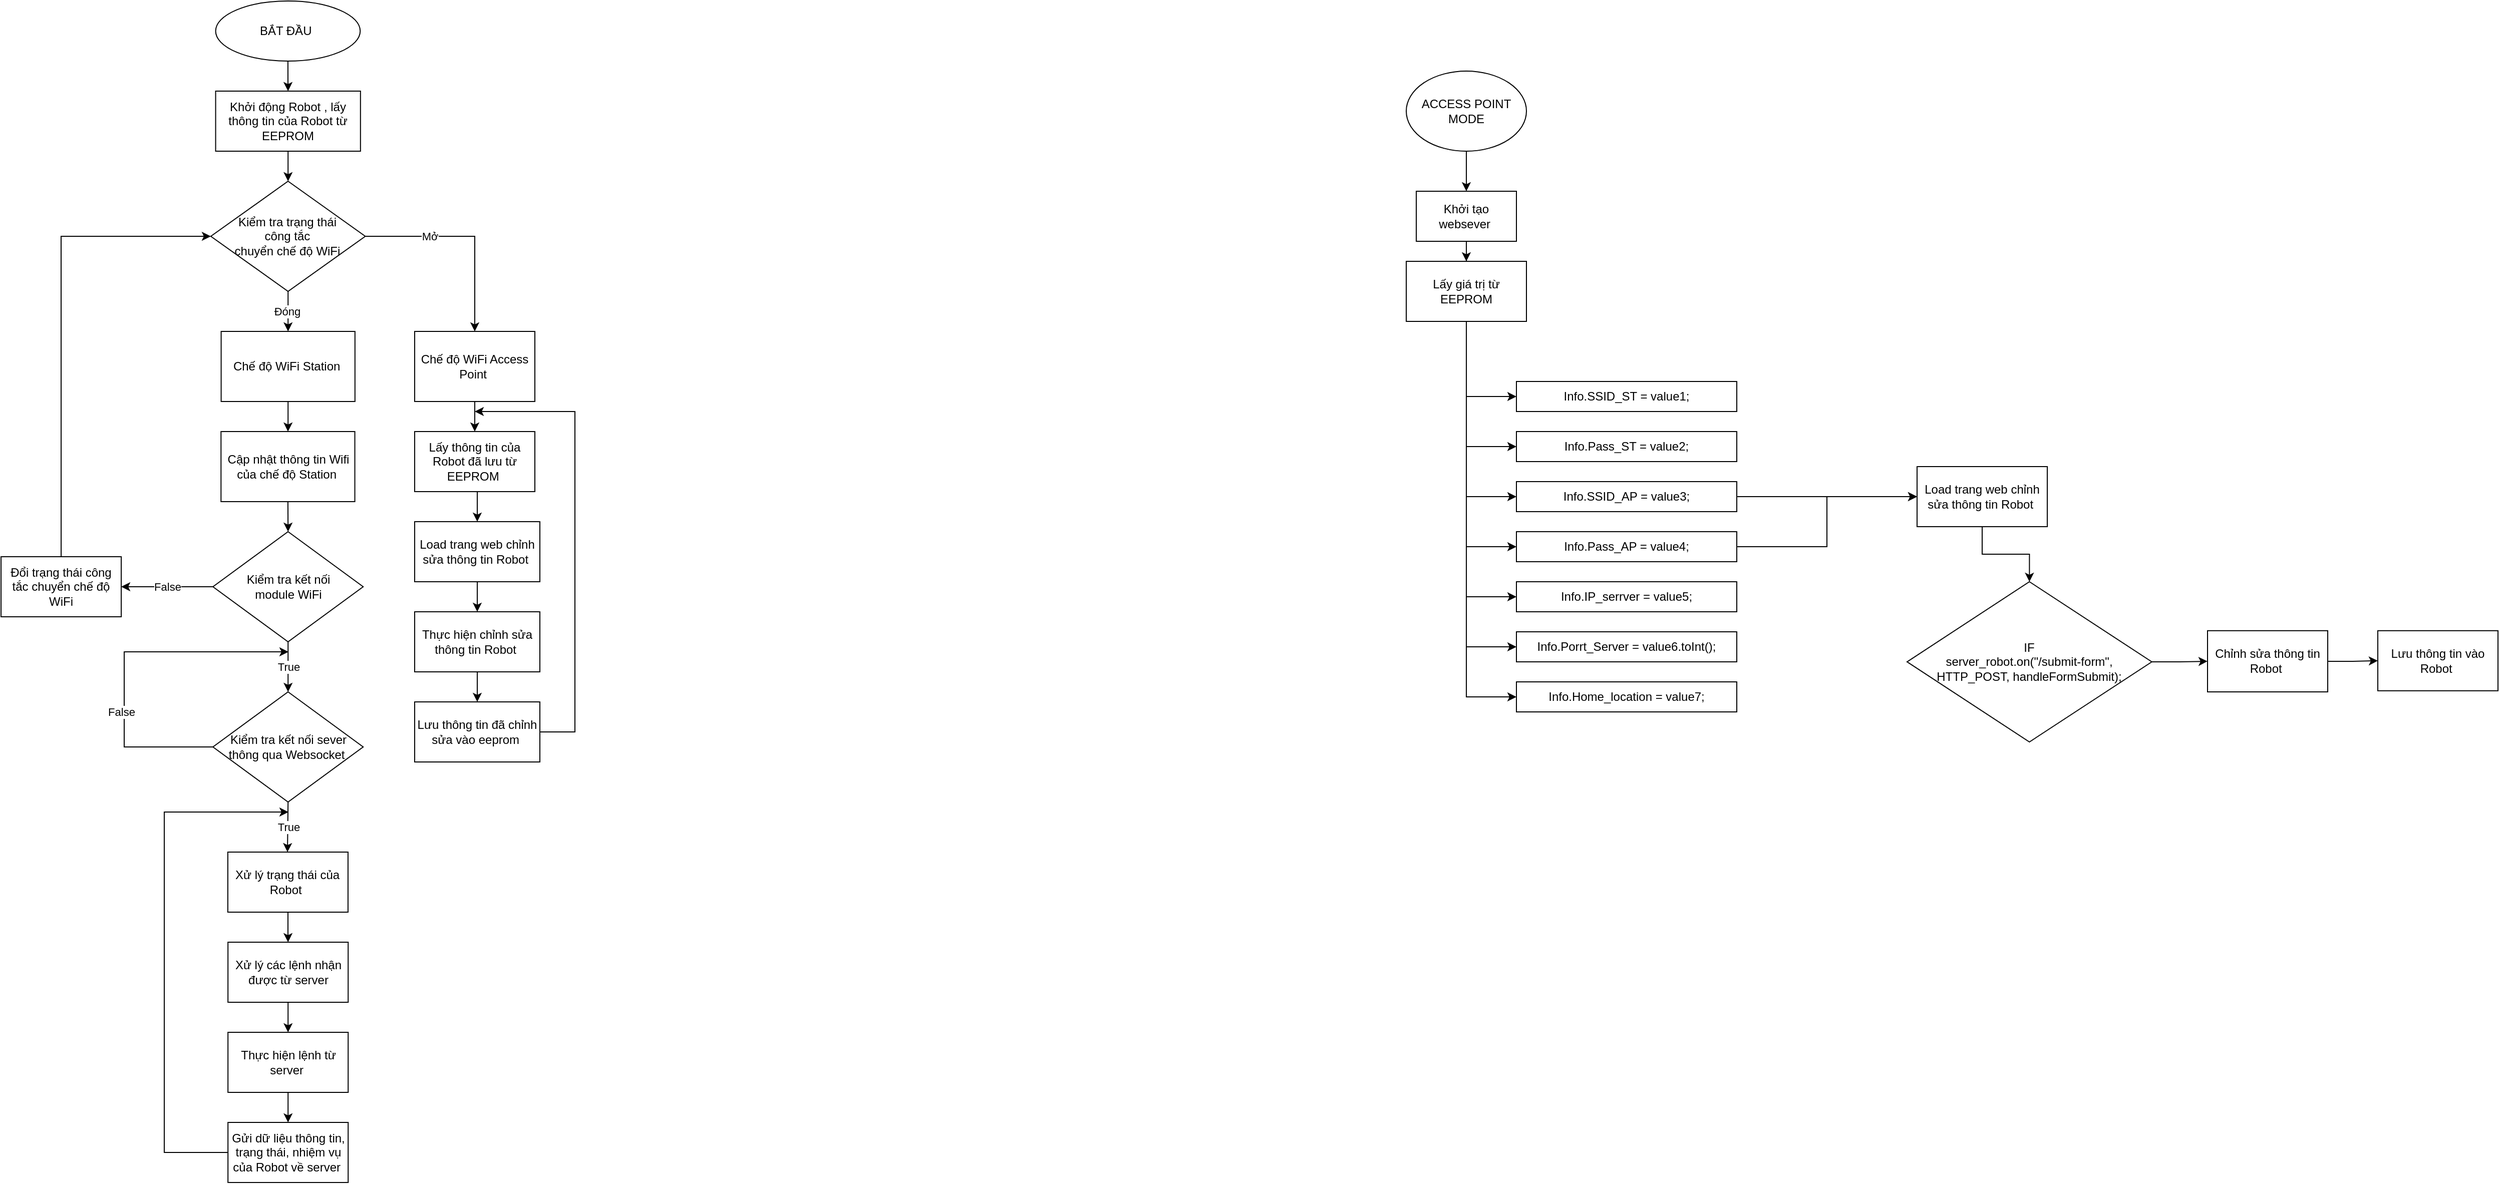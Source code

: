 <mxfile version="21.6.8" type="github">
  <diagram id="C5RBs43oDa-KdzZeNtuy" name="Page-1">
    <mxGraphModel dx="1750" dy="890" grid="1" gridSize="10" guides="1" tooltips="1" connect="1" arrows="1" fold="1" page="1" pageScale="1" pageWidth="3000" pageHeight="3000" math="0" shadow="0">
      <root>
        <mxCell id="WIyWlLk6GJQsqaUBKTNV-0" />
        <mxCell id="WIyWlLk6GJQsqaUBKTNV-1" parent="WIyWlLk6GJQsqaUBKTNV-0" />
        <mxCell id="Kg9cEvBB_XG9NirIX-OQ-119" value="" style="edgeStyle=orthogonalEdgeStyle;rounded=0;orthogonalLoop=1;jettySize=auto;html=1;" edge="1" parent="WIyWlLk6GJQsqaUBKTNV-1" source="Kg9cEvBB_XG9NirIX-OQ-0" target="Kg9cEvBB_XG9NirIX-OQ-118">
          <mxGeometry relative="1" as="geometry" />
        </mxCell>
        <mxCell id="Kg9cEvBB_XG9NirIX-OQ-0" value="BẮT ĐẦU&amp;nbsp;" style="ellipse;whiteSpace=wrap;html=1;" vertex="1" parent="WIyWlLk6GJQsqaUBKTNV-1">
          <mxGeometry x="531.29" y="350" width="144.35" height="60" as="geometry" />
        </mxCell>
        <mxCell id="Kg9cEvBB_XG9NirIX-OQ-4" value="Kiểm tra trạng thái &lt;br&gt;công tắc &lt;br&gt;chuyển chế độ WiFi" style="rhombus;whiteSpace=wrap;html=1;" vertex="1" parent="WIyWlLk6GJQsqaUBKTNV-1">
          <mxGeometry x="526.48" y="530" width="154.24" height="110" as="geometry" />
        </mxCell>
        <mxCell id="Kg9cEvBB_XG9NirIX-OQ-189" value="" style="edgeStyle=orthogonalEdgeStyle;rounded=0;orthogonalLoop=1;jettySize=auto;html=1;" edge="1" parent="WIyWlLk6GJQsqaUBKTNV-1" source="Kg9cEvBB_XG9NirIX-OQ-27" target="Kg9cEvBB_XG9NirIX-OQ-188">
          <mxGeometry relative="1" as="geometry" />
        </mxCell>
        <mxCell id="Kg9cEvBB_XG9NirIX-OQ-27" value="Chế độ WiFi Station&amp;nbsp;" style="whiteSpace=wrap;html=1;" vertex="1" parent="WIyWlLk6GJQsqaUBKTNV-1">
          <mxGeometry x="536.8" y="680" width="133.6" height="70" as="geometry" />
        </mxCell>
        <mxCell id="Kg9cEvBB_XG9NirIX-OQ-59" style="edgeStyle=orthogonalEdgeStyle;rounded=0;orthogonalLoop=1;jettySize=auto;html=1;exitX=0.5;exitY=1;exitDx=0;exitDy=0;entryX=0;entryY=0.5;entryDx=0;entryDy=0;" edge="1" parent="WIyWlLk6GJQsqaUBKTNV-1" source="Kg9cEvBB_XG9NirIX-OQ-45" target="Kg9cEvBB_XG9NirIX-OQ-65">
          <mxGeometry relative="1" as="geometry">
            <mxPoint x="1730" y="670" as="sourcePoint" />
            <mxPoint x="1780" y="1045" as="targetPoint" />
          </mxGeometry>
        </mxCell>
        <mxCell id="Kg9cEvBB_XG9NirIX-OQ-45" value="Lấy giá trị từ EEPROM" style="whiteSpace=wrap;html=1;" vertex="1" parent="WIyWlLk6GJQsqaUBKTNV-1">
          <mxGeometry x="1720" y="610" width="120" height="60" as="geometry" />
        </mxCell>
        <mxCell id="Kg9cEvBB_XG9NirIX-OQ-47" value="Info.SSID_ST = value1;" style="whiteSpace=wrap;html=1;" vertex="1" parent="WIyWlLk6GJQsqaUBKTNV-1">
          <mxGeometry x="1830" y="730" width="220" height="30" as="geometry" />
        </mxCell>
        <mxCell id="Kg9cEvBB_XG9NirIX-OQ-49" value="Info.Pass_ST = value2;" style="whiteSpace=wrap;html=1;" vertex="1" parent="WIyWlLk6GJQsqaUBKTNV-1">
          <mxGeometry x="1830" y="780" width="220" height="30" as="geometry" />
        </mxCell>
        <mxCell id="Kg9cEvBB_XG9NirIX-OQ-108" style="edgeStyle=orthogonalEdgeStyle;rounded=0;orthogonalLoop=1;jettySize=auto;html=1;exitX=1;exitY=0.5;exitDx=0;exitDy=0;entryX=0;entryY=0.5;entryDx=0;entryDy=0;" edge="1" parent="WIyWlLk6GJQsqaUBKTNV-1" source="Kg9cEvBB_XG9NirIX-OQ-51" target="Kg9cEvBB_XG9NirIX-OQ-91">
          <mxGeometry relative="1" as="geometry" />
        </mxCell>
        <mxCell id="Kg9cEvBB_XG9NirIX-OQ-51" value="Info.SSID_AP = value3;" style="whiteSpace=wrap;html=1;" vertex="1" parent="WIyWlLk6GJQsqaUBKTNV-1">
          <mxGeometry x="1830" y="830" width="220" height="30" as="geometry" />
        </mxCell>
        <mxCell id="Kg9cEvBB_XG9NirIX-OQ-113" style="edgeStyle=orthogonalEdgeStyle;rounded=0;orthogonalLoop=1;jettySize=auto;html=1;exitX=1;exitY=0.5;exitDx=0;exitDy=0;entryX=0;entryY=0.5;entryDx=0;entryDy=0;" edge="1" parent="WIyWlLk6GJQsqaUBKTNV-1" source="Kg9cEvBB_XG9NirIX-OQ-53" target="Kg9cEvBB_XG9NirIX-OQ-91">
          <mxGeometry relative="1" as="geometry" />
        </mxCell>
        <mxCell id="Kg9cEvBB_XG9NirIX-OQ-53" value="Info.Pass_AP = value4;" style="whiteSpace=wrap;html=1;" vertex="1" parent="WIyWlLk6GJQsqaUBKTNV-1">
          <mxGeometry x="1830" y="880" width="220" height="30" as="geometry" />
        </mxCell>
        <mxCell id="Kg9cEvBB_XG9NirIX-OQ-55" value="Info.IP_serrver = value5;" style="whiteSpace=wrap;html=1;" vertex="1" parent="WIyWlLk6GJQsqaUBKTNV-1">
          <mxGeometry x="1830" y="930" width="220" height="30" as="geometry" />
        </mxCell>
        <mxCell id="Kg9cEvBB_XG9NirIX-OQ-57" value="Info.Porrt_Server = value6.toInt();" style="whiteSpace=wrap;html=1;" vertex="1" parent="WIyWlLk6GJQsqaUBKTNV-1">
          <mxGeometry x="1830" y="980" width="220" height="30" as="geometry" />
        </mxCell>
        <mxCell id="Kg9cEvBB_XG9NirIX-OQ-65" value="Info.Home_location = value7;" style="whiteSpace=wrap;html=1;" vertex="1" parent="WIyWlLk6GJQsqaUBKTNV-1">
          <mxGeometry x="1830" y="1030" width="220" height="30" as="geometry" />
        </mxCell>
        <mxCell id="Kg9cEvBB_XG9NirIX-OQ-83" value="" style="edgeStyle=orthogonalEdgeStyle;rounded=0;orthogonalLoop=1;jettySize=auto;html=1;" edge="1" parent="WIyWlLk6GJQsqaUBKTNV-1" source="Kg9cEvBB_XG9NirIX-OQ-80" target="Kg9cEvBB_XG9NirIX-OQ-82">
          <mxGeometry relative="1" as="geometry" />
        </mxCell>
        <mxCell id="Kg9cEvBB_XG9NirIX-OQ-80" value="ACCESS POINT MODE" style="ellipse;whiteSpace=wrap;html=1;" vertex="1" parent="WIyWlLk6GJQsqaUBKTNV-1">
          <mxGeometry x="1720" y="420" width="120" height="80" as="geometry" />
        </mxCell>
        <mxCell id="Kg9cEvBB_XG9NirIX-OQ-84" style="edgeStyle=orthogonalEdgeStyle;rounded=0;orthogonalLoop=1;jettySize=auto;html=1;" edge="1" parent="WIyWlLk6GJQsqaUBKTNV-1" source="Kg9cEvBB_XG9NirIX-OQ-82" target="Kg9cEvBB_XG9NirIX-OQ-45">
          <mxGeometry relative="1" as="geometry" />
        </mxCell>
        <mxCell id="Kg9cEvBB_XG9NirIX-OQ-82" value="Khởi tạo websever&amp;nbsp;" style="whiteSpace=wrap;html=1;" vertex="1" parent="WIyWlLk6GJQsqaUBKTNV-1">
          <mxGeometry x="1730" y="540" width="100" height="50" as="geometry" />
        </mxCell>
        <mxCell id="Kg9cEvBB_XG9NirIX-OQ-94" value="" style="edgeStyle=orthogonalEdgeStyle;rounded=0;orthogonalLoop=1;jettySize=auto;html=1;" edge="1" parent="WIyWlLk6GJQsqaUBKTNV-1" source="Kg9cEvBB_XG9NirIX-OQ-91" target="Kg9cEvBB_XG9NirIX-OQ-93">
          <mxGeometry relative="1" as="geometry" />
        </mxCell>
        <mxCell id="Kg9cEvBB_XG9NirIX-OQ-91" value="Load trang web chỉnh sửa thông tin Robot&amp;nbsp;" style="whiteSpace=wrap;html=1;" vertex="1" parent="WIyWlLk6GJQsqaUBKTNV-1">
          <mxGeometry x="2230" y="815" width="130" height="60" as="geometry" />
        </mxCell>
        <mxCell id="Kg9cEvBB_XG9NirIX-OQ-104" value="" style="edgeStyle=orthogonalEdgeStyle;rounded=0;orthogonalLoop=1;jettySize=auto;html=1;" edge="1" parent="WIyWlLk6GJQsqaUBKTNV-1" source="Kg9cEvBB_XG9NirIX-OQ-93" target="Kg9cEvBB_XG9NirIX-OQ-103">
          <mxGeometry relative="1" as="geometry" />
        </mxCell>
        <mxCell id="Kg9cEvBB_XG9NirIX-OQ-93" value="IF&lt;br&gt;server_robot.on(&quot;/submit-form&quot;, HTTP_POST, handleFormSubmit);" style="rhombus;whiteSpace=wrap;html=1;" vertex="1" parent="WIyWlLk6GJQsqaUBKTNV-1">
          <mxGeometry x="2220" y="930.0" width="244.37" height="160" as="geometry" />
        </mxCell>
        <mxCell id="Kg9cEvBB_XG9NirIX-OQ-95" value="" style="endArrow=classic;html=1;rounded=0;entryX=0;entryY=0.5;entryDx=0;entryDy=0;" edge="1" parent="WIyWlLk6GJQsqaUBKTNV-1" target="Kg9cEvBB_XG9NirIX-OQ-47">
          <mxGeometry width="50" height="50" relative="1" as="geometry">
            <mxPoint x="1780" y="745" as="sourcePoint" />
            <mxPoint x="1780" y="800" as="targetPoint" />
          </mxGeometry>
        </mxCell>
        <mxCell id="Kg9cEvBB_XG9NirIX-OQ-96" value="" style="endArrow=classic;html=1;rounded=0;entryX=0;entryY=0.5;entryDx=0;entryDy=0;" edge="1" parent="WIyWlLk6GJQsqaUBKTNV-1" target="Kg9cEvBB_XG9NirIX-OQ-49">
          <mxGeometry width="50" height="50" relative="1" as="geometry">
            <mxPoint x="1780" y="795" as="sourcePoint" />
            <mxPoint x="1820" y="760" as="targetPoint" />
          </mxGeometry>
        </mxCell>
        <mxCell id="Kg9cEvBB_XG9NirIX-OQ-97" value="" style="endArrow=classic;html=1;rounded=0;entryX=0;entryY=0.5;entryDx=0;entryDy=0;" edge="1" parent="WIyWlLk6GJQsqaUBKTNV-1" target="Kg9cEvBB_XG9NirIX-OQ-51">
          <mxGeometry width="50" height="50" relative="1" as="geometry">
            <mxPoint x="1780" y="845" as="sourcePoint" />
            <mxPoint x="1820" y="840" as="targetPoint" />
          </mxGeometry>
        </mxCell>
        <mxCell id="Kg9cEvBB_XG9NirIX-OQ-98" value="" style="endArrow=classic;html=1;rounded=0;entryX=0;entryY=0.5;entryDx=0;entryDy=0;" edge="1" parent="WIyWlLk6GJQsqaUBKTNV-1" target="Kg9cEvBB_XG9NirIX-OQ-53">
          <mxGeometry width="50" height="50" relative="1" as="geometry">
            <mxPoint x="1780" y="895" as="sourcePoint" />
            <mxPoint x="1820" y="930" as="targetPoint" />
          </mxGeometry>
        </mxCell>
        <mxCell id="Kg9cEvBB_XG9NirIX-OQ-99" value="" style="endArrow=classic;html=1;rounded=0;entryX=0;entryY=0.5;entryDx=0;entryDy=0;" edge="1" parent="WIyWlLk6GJQsqaUBKTNV-1" target="Kg9cEvBB_XG9NirIX-OQ-55">
          <mxGeometry width="50" height="50" relative="1" as="geometry">
            <mxPoint x="1780" y="945" as="sourcePoint" />
            <mxPoint x="1820" y="940" as="targetPoint" />
          </mxGeometry>
        </mxCell>
        <mxCell id="Kg9cEvBB_XG9NirIX-OQ-100" value="" style="endArrow=classic;html=1;rounded=0;entryX=0;entryY=0.5;entryDx=0;entryDy=0;" edge="1" parent="WIyWlLk6GJQsqaUBKTNV-1" target="Kg9cEvBB_XG9NirIX-OQ-57">
          <mxGeometry width="50" height="50" relative="1" as="geometry">
            <mxPoint x="1780" y="995" as="sourcePoint" />
            <mxPoint x="1820" y="930" as="targetPoint" />
          </mxGeometry>
        </mxCell>
        <mxCell id="Kg9cEvBB_XG9NirIX-OQ-106" value="" style="edgeStyle=orthogonalEdgeStyle;rounded=0;orthogonalLoop=1;jettySize=auto;html=1;" edge="1" parent="WIyWlLk6GJQsqaUBKTNV-1" source="Kg9cEvBB_XG9NirIX-OQ-103" target="Kg9cEvBB_XG9NirIX-OQ-105">
          <mxGeometry relative="1" as="geometry" />
        </mxCell>
        <mxCell id="Kg9cEvBB_XG9NirIX-OQ-103" value="Chỉnh sửa thông tin Robot&amp;nbsp;" style="whiteSpace=wrap;html=1;" vertex="1" parent="WIyWlLk6GJQsqaUBKTNV-1">
          <mxGeometry x="2520" y="978.89" width="120" height="61.11" as="geometry" />
        </mxCell>
        <mxCell id="Kg9cEvBB_XG9NirIX-OQ-105" value="Lưu thông tin vào Robot&amp;nbsp;" style="whiteSpace=wrap;html=1;" vertex="1" parent="WIyWlLk6GJQsqaUBKTNV-1">
          <mxGeometry x="2689.995" y="978.89" width="120" height="60" as="geometry" />
        </mxCell>
        <mxCell id="Kg9cEvBB_XG9NirIX-OQ-122" style="edgeStyle=orthogonalEdgeStyle;rounded=0;orthogonalLoop=1;jettySize=auto;html=1;exitX=0.5;exitY=1;exitDx=0;exitDy=0;entryX=0.5;entryY=0;entryDx=0;entryDy=0;" edge="1" parent="WIyWlLk6GJQsqaUBKTNV-1" source="Kg9cEvBB_XG9NirIX-OQ-118" target="Kg9cEvBB_XG9NirIX-OQ-4">
          <mxGeometry relative="1" as="geometry" />
        </mxCell>
        <mxCell id="Kg9cEvBB_XG9NirIX-OQ-118" value="Khởi động Robot , lấy thông tin của Robot từ EEPROM" style="whiteSpace=wrap;html=1;" vertex="1" parent="WIyWlLk6GJQsqaUBKTNV-1">
          <mxGeometry x="531.29" y="440" width="144.61" height="60" as="geometry" />
        </mxCell>
        <mxCell id="Kg9cEvBB_XG9NirIX-OQ-147" value="" style="edgeStyle=orthogonalEdgeStyle;rounded=0;orthogonalLoop=1;jettySize=auto;html=1;" edge="1" parent="WIyWlLk6GJQsqaUBKTNV-1" source="Kg9cEvBB_XG9NirIX-OQ-143" target="Kg9cEvBB_XG9NirIX-OQ-146">
          <mxGeometry relative="1" as="geometry" />
        </mxCell>
        <mxCell id="Kg9cEvBB_XG9NirIX-OQ-143" value="Chế độ WiFi Access Point&amp;nbsp;" style="rounded=0;whiteSpace=wrap;html=1;" vertex="1" parent="WIyWlLk6GJQsqaUBKTNV-1">
          <mxGeometry x="730" y="680" width="120" height="70" as="geometry" />
        </mxCell>
        <mxCell id="Kg9cEvBB_XG9NirIX-OQ-149" style="edgeStyle=orthogonalEdgeStyle;rounded=0;orthogonalLoop=1;jettySize=auto;html=1;exitX=0.5;exitY=1;exitDx=0;exitDy=0;entryX=0.5;entryY=0;entryDx=0;entryDy=0;" edge="1" parent="WIyWlLk6GJQsqaUBKTNV-1" source="Kg9cEvBB_XG9NirIX-OQ-146" target="Kg9cEvBB_XG9NirIX-OQ-148">
          <mxGeometry relative="1" as="geometry" />
        </mxCell>
        <mxCell id="Kg9cEvBB_XG9NirIX-OQ-146" value="Lấy thông tin của Robot đã lưu từ EEPROM&amp;nbsp;" style="whiteSpace=wrap;html=1;rounded=0;" vertex="1" parent="WIyWlLk6GJQsqaUBKTNV-1">
          <mxGeometry x="730" y="780" width="120" height="60" as="geometry" />
        </mxCell>
        <mxCell id="Kg9cEvBB_XG9NirIX-OQ-161" value="" style="edgeStyle=orthogonalEdgeStyle;rounded=0;orthogonalLoop=1;jettySize=auto;html=1;" edge="1" parent="WIyWlLk6GJQsqaUBKTNV-1" source="Kg9cEvBB_XG9NirIX-OQ-148" target="Kg9cEvBB_XG9NirIX-OQ-160">
          <mxGeometry relative="1" as="geometry" />
        </mxCell>
        <mxCell id="Kg9cEvBB_XG9NirIX-OQ-148" value="Load trang web chỉnh sửa thông tin Robot&amp;nbsp;" style="whiteSpace=wrap;html=1;" vertex="1" parent="WIyWlLk6GJQsqaUBKTNV-1">
          <mxGeometry x="730" y="870" width="125" height="60" as="geometry" />
        </mxCell>
        <mxCell id="Kg9cEvBB_XG9NirIX-OQ-155" value="" style="endArrow=classic;html=1;rounded=0;exitX=0.5;exitY=1;exitDx=0;exitDy=0;entryX=0.5;entryY=0;entryDx=0;entryDy=0;" edge="1" parent="WIyWlLk6GJQsqaUBKTNV-1" source="Kg9cEvBB_XG9NirIX-OQ-4" target="Kg9cEvBB_XG9NirIX-OQ-27">
          <mxGeometry relative="1" as="geometry">
            <mxPoint x="600" y="660" as="sourcePoint" />
            <mxPoint x="700" y="660" as="targetPoint" />
            <Array as="points" />
          </mxGeometry>
        </mxCell>
        <mxCell id="Kg9cEvBB_XG9NirIX-OQ-156" value="Đóng&amp;nbsp;" style="edgeLabel;resizable=0;html=1;align=center;verticalAlign=middle;" connectable="0" vertex="1" parent="Kg9cEvBB_XG9NirIX-OQ-155">
          <mxGeometry relative="1" as="geometry">
            <mxPoint as="offset" />
          </mxGeometry>
        </mxCell>
        <mxCell id="Kg9cEvBB_XG9NirIX-OQ-157" value="" style="endArrow=classic;html=1;rounded=0;entryX=0.5;entryY=0;entryDx=0;entryDy=0;exitX=1;exitY=0.5;exitDx=0;exitDy=0;" edge="1" parent="WIyWlLk6GJQsqaUBKTNV-1" source="Kg9cEvBB_XG9NirIX-OQ-4" target="Kg9cEvBB_XG9NirIX-OQ-143">
          <mxGeometry relative="1" as="geometry">
            <mxPoint x="720" y="584.5" as="sourcePoint" />
            <mxPoint x="820" y="584.5" as="targetPoint" />
            <Array as="points">
              <mxPoint x="790" y="585" />
            </Array>
          </mxGeometry>
        </mxCell>
        <mxCell id="Kg9cEvBB_XG9NirIX-OQ-158" value="Mở" style="edgeLabel;resizable=0;html=1;align=center;verticalAlign=middle;" connectable="0" vertex="1" parent="Kg9cEvBB_XG9NirIX-OQ-157">
          <mxGeometry relative="1" as="geometry">
            <mxPoint x="-38" as="offset" />
          </mxGeometry>
        </mxCell>
        <mxCell id="Kg9cEvBB_XG9NirIX-OQ-163" value="" style="edgeStyle=orthogonalEdgeStyle;rounded=0;orthogonalLoop=1;jettySize=auto;html=1;" edge="1" parent="WIyWlLk6GJQsqaUBKTNV-1" source="Kg9cEvBB_XG9NirIX-OQ-160" target="Kg9cEvBB_XG9NirIX-OQ-162">
          <mxGeometry relative="1" as="geometry" />
        </mxCell>
        <mxCell id="Kg9cEvBB_XG9NirIX-OQ-160" value="Thực hiện chỉnh sửa thông tin Robot&amp;nbsp;" style="whiteSpace=wrap;html=1;" vertex="1" parent="WIyWlLk6GJQsqaUBKTNV-1">
          <mxGeometry x="730" y="960" width="125" height="60" as="geometry" />
        </mxCell>
        <mxCell id="Kg9cEvBB_XG9NirIX-OQ-168" style="edgeStyle=orthogonalEdgeStyle;rounded=0;orthogonalLoop=1;jettySize=auto;html=1;exitX=1;exitY=0.5;exitDx=0;exitDy=0;" edge="1" parent="WIyWlLk6GJQsqaUBKTNV-1" source="Kg9cEvBB_XG9NirIX-OQ-162">
          <mxGeometry relative="1" as="geometry">
            <mxPoint x="790" y="760" as="targetPoint" />
            <mxPoint x="862" y="1080" as="sourcePoint" />
            <Array as="points">
              <mxPoint x="890" y="1080" />
              <mxPoint x="890" y="760" />
            </Array>
          </mxGeometry>
        </mxCell>
        <mxCell id="Kg9cEvBB_XG9NirIX-OQ-162" value="Lưu thông tin đã chỉnh sửa vào eeprom&amp;nbsp;" style="whiteSpace=wrap;html=1;" vertex="1" parent="WIyWlLk6GJQsqaUBKTNV-1">
          <mxGeometry x="730" y="1050" width="125" height="60" as="geometry" />
        </mxCell>
        <mxCell id="Kg9cEvBB_XG9NirIX-OQ-172" value="Kiểm tra kết nối &lt;br&gt;module WiFi" style="rhombus;whiteSpace=wrap;html=1;" vertex="1" parent="WIyWlLk6GJQsqaUBKTNV-1">
          <mxGeometry x="528.6" y="880" width="150" height="110" as="geometry" />
        </mxCell>
        <mxCell id="Kg9cEvBB_XG9NirIX-OQ-175" value="Kiểm tra kết nối sever&lt;br&gt;thông qua Websocket&amp;nbsp;" style="rhombus;whiteSpace=wrap;html=1;" vertex="1" parent="WIyWlLk6GJQsqaUBKTNV-1">
          <mxGeometry x="528.6" y="1040" width="150" height="110" as="geometry" />
        </mxCell>
        <mxCell id="Kg9cEvBB_XG9NirIX-OQ-178" value="" style="endArrow=classic;html=1;rounded=0;exitX=0.5;exitY=1;exitDx=0;exitDy=0;entryX=0.5;entryY=0;entryDx=0;entryDy=0;" edge="1" parent="WIyWlLk6GJQsqaUBKTNV-1" source="Kg9cEvBB_XG9NirIX-OQ-172" target="Kg9cEvBB_XG9NirIX-OQ-175">
          <mxGeometry relative="1" as="geometry">
            <mxPoint x="597.04" y="1020" as="sourcePoint" />
            <mxPoint x="697.04" y="1020" as="targetPoint" />
          </mxGeometry>
        </mxCell>
        <mxCell id="Kg9cEvBB_XG9NirIX-OQ-179" value="True" style="edgeLabel;resizable=0;html=1;align=center;verticalAlign=middle;" connectable="0" vertex="1" parent="Kg9cEvBB_XG9NirIX-OQ-178">
          <mxGeometry relative="1" as="geometry" />
        </mxCell>
        <mxCell id="Kg9cEvBB_XG9NirIX-OQ-180" value="" style="endArrow=classic;html=1;rounded=0;exitX=0.5;exitY=1;exitDx=0;exitDy=0;" edge="1" parent="WIyWlLk6GJQsqaUBKTNV-1" source="Kg9cEvBB_XG9NirIX-OQ-175">
          <mxGeometry relative="1" as="geometry">
            <mxPoint x="603.12" y="1170" as="sourcePoint" />
            <mxPoint x="603" y="1200" as="targetPoint" />
          </mxGeometry>
        </mxCell>
        <mxCell id="Kg9cEvBB_XG9NirIX-OQ-181" value="True" style="edgeLabel;resizable=0;html=1;align=center;verticalAlign=middle;" connectable="0" vertex="1" parent="Kg9cEvBB_XG9NirIX-OQ-180">
          <mxGeometry relative="1" as="geometry" />
        </mxCell>
        <mxCell id="Kg9cEvBB_XG9NirIX-OQ-182" value="" style="endArrow=classic;html=1;rounded=0;exitX=0;exitY=0.5;exitDx=0;exitDy=0;" edge="1" parent="WIyWlLk6GJQsqaUBKTNV-1" source="Kg9cEvBB_XG9NirIX-OQ-172">
          <mxGeometry relative="1" as="geometry">
            <mxPoint x="477.04" y="960" as="sourcePoint" />
            <mxPoint x="437.04" y="935" as="targetPoint" />
          </mxGeometry>
        </mxCell>
        <mxCell id="Kg9cEvBB_XG9NirIX-OQ-183" value="False" style="edgeLabel;resizable=0;html=1;align=center;verticalAlign=middle;" connectable="0" vertex="1" parent="Kg9cEvBB_XG9NirIX-OQ-182">
          <mxGeometry relative="1" as="geometry">
            <mxPoint as="offset" />
          </mxGeometry>
        </mxCell>
        <mxCell id="Kg9cEvBB_XG9NirIX-OQ-185" style="edgeStyle=orthogonalEdgeStyle;rounded=0;orthogonalLoop=1;jettySize=auto;html=1;exitX=0.5;exitY=0;exitDx=0;exitDy=0;entryX=0;entryY=0.5;entryDx=0;entryDy=0;" edge="1" parent="WIyWlLk6GJQsqaUBKTNV-1" source="Kg9cEvBB_XG9NirIX-OQ-184" target="Kg9cEvBB_XG9NirIX-OQ-4">
          <mxGeometry relative="1" as="geometry" />
        </mxCell>
        <mxCell id="Kg9cEvBB_XG9NirIX-OQ-184" value="Đổi trạng thái công tắc chuyển chế độ WiFi" style="rounded=0;whiteSpace=wrap;html=1;" vertex="1" parent="WIyWlLk6GJQsqaUBKTNV-1">
          <mxGeometry x="317.04" y="905" width="120" height="60" as="geometry" />
        </mxCell>
        <mxCell id="Kg9cEvBB_XG9NirIX-OQ-192" style="edgeStyle=orthogonalEdgeStyle;rounded=0;orthogonalLoop=1;jettySize=auto;html=1;exitX=0.5;exitY=1;exitDx=0;exitDy=0;entryX=0.5;entryY=0;entryDx=0;entryDy=0;" edge="1" parent="WIyWlLk6GJQsqaUBKTNV-1" source="Kg9cEvBB_XG9NirIX-OQ-188" target="Kg9cEvBB_XG9NirIX-OQ-172">
          <mxGeometry relative="1" as="geometry" />
        </mxCell>
        <mxCell id="Kg9cEvBB_XG9NirIX-OQ-188" value="Cập nhật thông tin Wifi của chế độ Station&amp;nbsp;" style="whiteSpace=wrap;html=1;" vertex="1" parent="WIyWlLk6GJQsqaUBKTNV-1">
          <mxGeometry x="536.66" y="780" width="133.6" height="70" as="geometry" />
        </mxCell>
        <mxCell id="Kg9cEvBB_XG9NirIX-OQ-193" value="" style="endArrow=classic;html=1;rounded=0;exitX=0;exitY=0.5;exitDx=0;exitDy=0;" edge="1" parent="WIyWlLk6GJQsqaUBKTNV-1" source="Kg9cEvBB_XG9NirIX-OQ-175">
          <mxGeometry relative="1" as="geometry">
            <mxPoint x="510" y="1094.52" as="sourcePoint" />
            <mxPoint x="604" y="1000" as="targetPoint" />
            <Array as="points">
              <mxPoint x="440" y="1095" />
              <mxPoint x="440" y="1000" />
            </Array>
          </mxGeometry>
        </mxCell>
        <mxCell id="Kg9cEvBB_XG9NirIX-OQ-194" value="False" style="edgeLabel;resizable=0;html=1;align=center;verticalAlign=middle;" connectable="0" vertex="1" parent="Kg9cEvBB_XG9NirIX-OQ-193">
          <mxGeometry relative="1" as="geometry">
            <mxPoint x="-3" y="50" as="offset" />
          </mxGeometry>
        </mxCell>
        <mxCell id="Kg9cEvBB_XG9NirIX-OQ-198" value="" style="edgeStyle=orthogonalEdgeStyle;rounded=0;orthogonalLoop=1;jettySize=auto;html=1;" edge="1" parent="WIyWlLk6GJQsqaUBKTNV-1" source="Kg9cEvBB_XG9NirIX-OQ-196" target="Kg9cEvBB_XG9NirIX-OQ-197">
          <mxGeometry relative="1" as="geometry" />
        </mxCell>
        <mxCell id="Kg9cEvBB_XG9NirIX-OQ-196" value="Xử lý trạng thái của Robot&amp;nbsp;" style="rounded=0;whiteSpace=wrap;html=1;" vertex="1" parent="WIyWlLk6GJQsqaUBKTNV-1">
          <mxGeometry x="543.46" y="1200" width="120" height="60" as="geometry" />
        </mxCell>
        <mxCell id="Kg9cEvBB_XG9NirIX-OQ-200" value="" style="edgeStyle=orthogonalEdgeStyle;rounded=0;orthogonalLoop=1;jettySize=auto;html=1;" edge="1" parent="WIyWlLk6GJQsqaUBKTNV-1" source="Kg9cEvBB_XG9NirIX-OQ-197" target="Kg9cEvBB_XG9NirIX-OQ-199">
          <mxGeometry relative="1" as="geometry" />
        </mxCell>
        <mxCell id="Kg9cEvBB_XG9NirIX-OQ-197" value="Xử lý các lệnh nhận được từ server" style="rounded=0;whiteSpace=wrap;html=1;" vertex="1" parent="WIyWlLk6GJQsqaUBKTNV-1">
          <mxGeometry x="543.6" y="1290" width="120" height="60" as="geometry" />
        </mxCell>
        <mxCell id="Kg9cEvBB_XG9NirIX-OQ-202" value="" style="edgeStyle=orthogonalEdgeStyle;rounded=0;orthogonalLoop=1;jettySize=auto;html=1;" edge="1" parent="WIyWlLk6GJQsqaUBKTNV-1" source="Kg9cEvBB_XG9NirIX-OQ-199" target="Kg9cEvBB_XG9NirIX-OQ-201">
          <mxGeometry relative="1" as="geometry" />
        </mxCell>
        <mxCell id="Kg9cEvBB_XG9NirIX-OQ-199" value="Thực hiện lệnh từ server&amp;nbsp;" style="rounded=0;whiteSpace=wrap;html=1;" vertex="1" parent="WIyWlLk6GJQsqaUBKTNV-1">
          <mxGeometry x="543.6" y="1380" width="120" height="60" as="geometry" />
        </mxCell>
        <mxCell id="Kg9cEvBB_XG9NirIX-OQ-203" style="edgeStyle=orthogonalEdgeStyle;rounded=0;orthogonalLoop=1;jettySize=auto;html=1;exitX=0;exitY=0.5;exitDx=0;exitDy=0;" edge="1" parent="WIyWlLk6GJQsqaUBKTNV-1" source="Kg9cEvBB_XG9NirIX-OQ-201">
          <mxGeometry relative="1" as="geometry">
            <mxPoint x="604" y="1160" as="targetPoint" />
            <Array as="points">
              <mxPoint x="480" y="1500" />
              <mxPoint x="480" y="1160" />
            </Array>
          </mxGeometry>
        </mxCell>
        <mxCell id="Kg9cEvBB_XG9NirIX-OQ-201" value="Gửi dữ liệu thông tin, trạng thái, nhiệm vụ của Robot về server&amp;nbsp;" style="rounded=0;whiteSpace=wrap;html=1;" vertex="1" parent="WIyWlLk6GJQsqaUBKTNV-1">
          <mxGeometry x="543.6" y="1470" width="120" height="60" as="geometry" />
        </mxCell>
      </root>
    </mxGraphModel>
  </diagram>
</mxfile>
